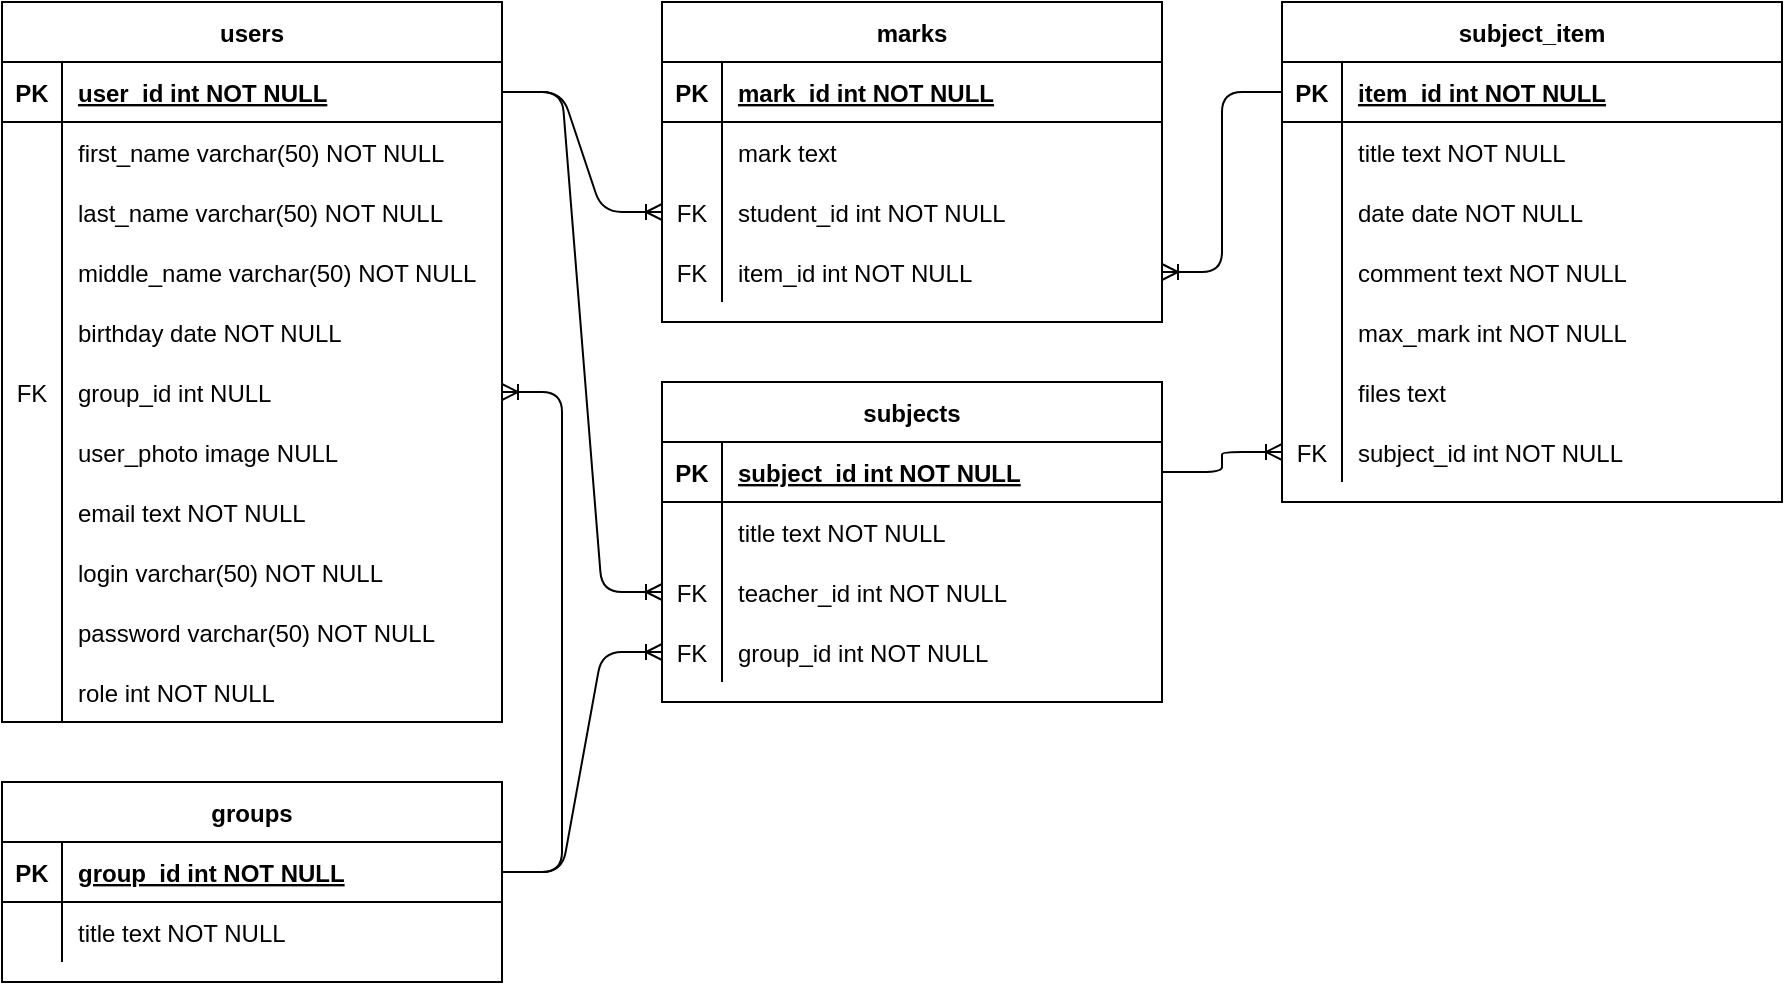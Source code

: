 <mxfile version="13.9.9" type="device"><diagram id="R2lEEEUBdFMjLlhIrx00" name="Page-1"><mxGraphModel dx="792" dy="751" grid="1" gridSize="10" guides="1" tooltips="1" connect="1" arrows="1" fold="1" page="1" pageScale="1" pageWidth="850" pageHeight="1100" math="0" shadow="0" extFonts="Permanent Marker^https://fonts.googleapis.com/css?family=Permanent+Marker"><root><mxCell id="0"/><mxCell id="1" parent="0"/><mxCell id="C-vyLk0tnHw3VtMMgP7b-2" value="groups" style="shape=table;startSize=30;container=1;collapsible=1;childLayout=tableLayout;fixedRows=1;rowLines=0;fontStyle=1;align=center;resizeLast=1;" parent="1" vertex="1"><mxGeometry x="120" y="510" width="250" height="100" as="geometry"/></mxCell><mxCell id="C-vyLk0tnHw3VtMMgP7b-3" value="" style="shape=partialRectangle;collapsible=0;dropTarget=0;pointerEvents=0;fillColor=none;points=[[0,0.5],[1,0.5]];portConstraint=eastwest;top=0;left=0;right=0;bottom=1;" parent="C-vyLk0tnHw3VtMMgP7b-2" vertex="1"><mxGeometry y="30" width="250" height="30" as="geometry"/></mxCell><mxCell id="C-vyLk0tnHw3VtMMgP7b-4" value="PK" style="shape=partialRectangle;overflow=hidden;connectable=0;fillColor=none;top=0;left=0;bottom=0;right=0;fontStyle=1;" parent="C-vyLk0tnHw3VtMMgP7b-3" vertex="1"><mxGeometry width="30" height="30" as="geometry"/></mxCell><mxCell id="C-vyLk0tnHw3VtMMgP7b-5" value="group_id int NOT NULL " style="shape=partialRectangle;overflow=hidden;connectable=0;fillColor=none;top=0;left=0;bottom=0;right=0;align=left;spacingLeft=6;fontStyle=5;" parent="C-vyLk0tnHw3VtMMgP7b-3" vertex="1"><mxGeometry x="30" width="220" height="30" as="geometry"/></mxCell><mxCell id="C-vyLk0tnHw3VtMMgP7b-6" value="" style="shape=partialRectangle;collapsible=0;dropTarget=0;pointerEvents=0;fillColor=none;points=[[0,0.5],[1,0.5]];portConstraint=eastwest;top=0;left=0;right=0;bottom=0;" parent="C-vyLk0tnHw3VtMMgP7b-2" vertex="1"><mxGeometry y="60" width="250" height="30" as="geometry"/></mxCell><mxCell id="C-vyLk0tnHw3VtMMgP7b-7" value="" style="shape=partialRectangle;overflow=hidden;connectable=0;fillColor=none;top=0;left=0;bottom=0;right=0;" parent="C-vyLk0tnHw3VtMMgP7b-6" vertex="1"><mxGeometry width="30" height="30" as="geometry"/></mxCell><mxCell id="C-vyLk0tnHw3VtMMgP7b-8" value="title text NOT NULL" style="shape=partialRectangle;overflow=hidden;connectable=0;fillColor=none;top=0;left=0;bottom=0;right=0;align=left;spacingLeft=6;" parent="C-vyLk0tnHw3VtMMgP7b-6" vertex="1"><mxGeometry x="30" width="220" height="30" as="geometry"/></mxCell><mxCell id="C-vyLk0tnHw3VtMMgP7b-13" value="subjects" style="shape=table;startSize=30;container=1;collapsible=1;childLayout=tableLayout;fixedRows=1;rowLines=0;fontStyle=1;align=center;resizeLast=1;" parent="1" vertex="1"><mxGeometry x="450" y="310" width="250" height="160" as="geometry"/></mxCell><mxCell id="C-vyLk0tnHw3VtMMgP7b-14" value="" style="shape=partialRectangle;collapsible=0;dropTarget=0;pointerEvents=0;fillColor=none;points=[[0,0.5],[1,0.5]];portConstraint=eastwest;top=0;left=0;right=0;bottom=1;" parent="C-vyLk0tnHw3VtMMgP7b-13" vertex="1"><mxGeometry y="30" width="250" height="30" as="geometry"/></mxCell><mxCell id="C-vyLk0tnHw3VtMMgP7b-15" value="PK" style="shape=partialRectangle;overflow=hidden;connectable=0;fillColor=none;top=0;left=0;bottom=0;right=0;fontStyle=1;" parent="C-vyLk0tnHw3VtMMgP7b-14" vertex="1"><mxGeometry width="30" height="30" as="geometry"/></mxCell><mxCell id="C-vyLk0tnHw3VtMMgP7b-16" value="subject_id int NOT NULL " style="shape=partialRectangle;overflow=hidden;connectable=0;fillColor=none;top=0;left=0;bottom=0;right=0;align=left;spacingLeft=6;fontStyle=5;" parent="C-vyLk0tnHw3VtMMgP7b-14" vertex="1"><mxGeometry x="30" width="220" height="30" as="geometry"/></mxCell><mxCell id="C-vyLk0tnHw3VtMMgP7b-17" value="" style="shape=partialRectangle;collapsible=0;dropTarget=0;pointerEvents=0;fillColor=none;points=[[0,0.5],[1,0.5]];portConstraint=eastwest;top=0;left=0;right=0;bottom=0;" parent="C-vyLk0tnHw3VtMMgP7b-13" vertex="1"><mxGeometry y="60" width="250" height="30" as="geometry"/></mxCell><mxCell id="C-vyLk0tnHw3VtMMgP7b-18" value="" style="shape=partialRectangle;overflow=hidden;connectable=0;fillColor=none;top=0;left=0;bottom=0;right=0;" parent="C-vyLk0tnHw3VtMMgP7b-17" vertex="1"><mxGeometry width="30" height="30" as="geometry"/></mxCell><mxCell id="C-vyLk0tnHw3VtMMgP7b-19" value="title text NOT NULL" style="shape=partialRectangle;overflow=hidden;connectable=0;fillColor=none;top=0;left=0;bottom=0;right=0;align=left;spacingLeft=6;" parent="C-vyLk0tnHw3VtMMgP7b-17" vertex="1"><mxGeometry x="30" width="220" height="30" as="geometry"/></mxCell><mxCell id="C-vyLk0tnHw3VtMMgP7b-20" value="" style="shape=partialRectangle;collapsible=0;dropTarget=0;pointerEvents=0;fillColor=none;points=[[0,0.5],[1,0.5]];portConstraint=eastwest;top=0;left=0;right=0;bottom=0;" parent="C-vyLk0tnHw3VtMMgP7b-13" vertex="1"><mxGeometry y="90" width="250" height="30" as="geometry"/></mxCell><mxCell id="C-vyLk0tnHw3VtMMgP7b-21" value="FK" style="shape=partialRectangle;overflow=hidden;connectable=0;fillColor=none;top=0;left=0;bottom=0;right=0;" parent="C-vyLk0tnHw3VtMMgP7b-20" vertex="1"><mxGeometry width="30" height="30" as="geometry"/></mxCell><mxCell id="C-vyLk0tnHw3VtMMgP7b-22" value="teacher_id int NOT NULL" style="shape=partialRectangle;overflow=hidden;connectable=0;fillColor=none;top=0;left=0;bottom=0;right=0;align=left;spacingLeft=6;" parent="C-vyLk0tnHw3VtMMgP7b-20" vertex="1"><mxGeometry x="30" width="220" height="30" as="geometry"/></mxCell><mxCell id="s-A3LSUBnuDLn5g1_LWY-44" value="" style="shape=partialRectangle;collapsible=0;dropTarget=0;pointerEvents=0;fillColor=none;top=0;left=0;bottom=0;right=0;points=[[0,0.5],[1,0.5]];portConstraint=eastwest;" parent="C-vyLk0tnHw3VtMMgP7b-13" vertex="1"><mxGeometry y="120" width="250" height="30" as="geometry"/></mxCell><mxCell id="s-A3LSUBnuDLn5g1_LWY-45" value="FK" style="shape=partialRectangle;connectable=0;fillColor=none;top=0;left=0;bottom=0;right=0;editable=1;overflow=hidden;" parent="s-A3LSUBnuDLn5g1_LWY-44" vertex="1"><mxGeometry width="30" height="30" as="geometry"/></mxCell><mxCell id="s-A3LSUBnuDLn5g1_LWY-46" value="group_id int NOT NULL" style="shape=partialRectangle;connectable=0;fillColor=none;top=0;left=0;bottom=0;right=0;align=left;spacingLeft=6;overflow=hidden;" parent="s-A3LSUBnuDLn5g1_LWY-44" vertex="1"><mxGeometry x="30" width="220" height="30" as="geometry"/></mxCell><mxCell id="C-vyLk0tnHw3VtMMgP7b-23" value="users" style="shape=table;startSize=30;container=1;collapsible=1;childLayout=tableLayout;fixedRows=1;rowLines=0;fontStyle=1;align=center;resizeLast=1;" parent="1" vertex="1"><mxGeometry x="120" y="120" width="250" height="360" as="geometry"><mxRectangle x="120" y="120" width="60" height="30" as="alternateBounds"/></mxGeometry></mxCell><mxCell id="C-vyLk0tnHw3VtMMgP7b-24" value="" style="shape=partialRectangle;collapsible=0;dropTarget=0;pointerEvents=0;fillColor=none;points=[[0,0.5],[1,0.5]];portConstraint=eastwest;top=0;left=0;right=0;bottom=1;" parent="C-vyLk0tnHw3VtMMgP7b-23" vertex="1"><mxGeometry y="30" width="250" height="30" as="geometry"/></mxCell><mxCell id="C-vyLk0tnHw3VtMMgP7b-25" value="PK" style="shape=partialRectangle;overflow=hidden;connectable=0;fillColor=none;top=0;left=0;bottom=0;right=0;fontStyle=1;" parent="C-vyLk0tnHw3VtMMgP7b-24" vertex="1"><mxGeometry width="30" height="30" as="geometry"/></mxCell><mxCell id="C-vyLk0tnHw3VtMMgP7b-26" value="user_id int NOT NULL" style="shape=partialRectangle;overflow=hidden;connectable=0;fillColor=none;top=0;left=0;bottom=0;right=0;align=left;spacingLeft=6;fontStyle=5;" parent="C-vyLk0tnHw3VtMMgP7b-24" vertex="1"><mxGeometry x="30" width="220" height="30" as="geometry"/></mxCell><mxCell id="C-vyLk0tnHw3VtMMgP7b-27" value="" style="shape=partialRectangle;collapsible=0;dropTarget=0;pointerEvents=0;fillColor=none;points=[[0,0.5],[1,0.5]];portConstraint=eastwest;top=0;left=0;right=0;bottom=0;" parent="C-vyLk0tnHw3VtMMgP7b-23" vertex="1"><mxGeometry y="60" width="250" height="30" as="geometry"/></mxCell><mxCell id="C-vyLk0tnHw3VtMMgP7b-28" value="" style="shape=partialRectangle;overflow=hidden;connectable=0;fillColor=none;top=0;left=0;bottom=0;right=0;" parent="C-vyLk0tnHw3VtMMgP7b-27" vertex="1"><mxGeometry width="30" height="30" as="geometry"/></mxCell><mxCell id="C-vyLk0tnHw3VtMMgP7b-29" value="first_name varchar(50) NOT NULL" style="shape=partialRectangle;overflow=hidden;connectable=0;fillColor=none;top=0;left=0;bottom=0;right=0;align=left;spacingLeft=6;" parent="C-vyLk0tnHw3VtMMgP7b-27" vertex="1"><mxGeometry x="30" width="220" height="30" as="geometry"/></mxCell><mxCell id="s-A3LSUBnuDLn5g1_LWY-13" value="" style="shape=partialRectangle;collapsible=0;dropTarget=0;pointerEvents=0;fillColor=none;top=0;left=0;bottom=0;right=0;points=[[0,0.5],[1,0.5]];portConstraint=eastwest;" parent="C-vyLk0tnHw3VtMMgP7b-23" vertex="1"><mxGeometry y="90" width="250" height="30" as="geometry"/></mxCell><mxCell id="s-A3LSUBnuDLn5g1_LWY-14" value="" style="shape=partialRectangle;connectable=0;fillColor=none;top=0;left=0;bottom=0;right=0;editable=1;overflow=hidden;" parent="s-A3LSUBnuDLn5g1_LWY-13" vertex="1"><mxGeometry width="30" height="30" as="geometry"/></mxCell><mxCell id="s-A3LSUBnuDLn5g1_LWY-15" value="last_name varchar(50) NOT NULL" style="shape=partialRectangle;connectable=0;fillColor=none;top=0;left=0;bottom=0;right=0;align=left;spacingLeft=6;overflow=hidden;" parent="s-A3LSUBnuDLn5g1_LWY-13" vertex="1"><mxGeometry x="30" width="220" height="30" as="geometry"/></mxCell><mxCell id="s-A3LSUBnuDLn5g1_LWY-16" value="" style="shape=partialRectangle;collapsible=0;dropTarget=0;pointerEvents=0;fillColor=none;top=0;left=0;bottom=0;right=0;points=[[0,0.5],[1,0.5]];portConstraint=eastwest;" parent="C-vyLk0tnHw3VtMMgP7b-23" vertex="1"><mxGeometry y="120" width="250" height="30" as="geometry"/></mxCell><mxCell id="s-A3LSUBnuDLn5g1_LWY-17" value="" style="shape=partialRectangle;connectable=0;fillColor=none;top=0;left=0;bottom=0;right=0;editable=1;overflow=hidden;" parent="s-A3LSUBnuDLn5g1_LWY-16" vertex="1"><mxGeometry width="30" height="30" as="geometry"/></mxCell><mxCell id="s-A3LSUBnuDLn5g1_LWY-18" value="middle_name varchar(50) NOT NULL" style="shape=partialRectangle;connectable=0;fillColor=none;top=0;left=0;bottom=0;right=0;align=left;spacingLeft=6;overflow=hidden;" parent="s-A3LSUBnuDLn5g1_LWY-16" vertex="1"><mxGeometry x="30" width="220" height="30" as="geometry"/></mxCell><mxCell id="s-A3LSUBnuDLn5g1_LWY-19" value="" style="shape=partialRectangle;collapsible=0;dropTarget=0;pointerEvents=0;fillColor=none;top=0;left=0;bottom=0;right=0;points=[[0,0.5],[1,0.5]];portConstraint=eastwest;" parent="C-vyLk0tnHw3VtMMgP7b-23" vertex="1"><mxGeometry y="150" width="250" height="30" as="geometry"/></mxCell><mxCell id="s-A3LSUBnuDLn5g1_LWY-20" value="" style="shape=partialRectangle;connectable=0;fillColor=none;top=0;left=0;bottom=0;right=0;editable=1;overflow=hidden;" parent="s-A3LSUBnuDLn5g1_LWY-19" vertex="1"><mxGeometry width="30" height="30" as="geometry"/></mxCell><mxCell id="s-A3LSUBnuDLn5g1_LWY-21" value="birthday date NOT NULL" style="shape=partialRectangle;connectable=0;fillColor=none;top=0;left=0;bottom=0;right=0;align=left;spacingLeft=6;overflow=hidden;" parent="s-A3LSUBnuDLn5g1_LWY-19" vertex="1"><mxGeometry x="30" width="220" height="30" as="geometry"/></mxCell><mxCell id="s-A3LSUBnuDLn5g1_LWY-22" value="" style="shape=partialRectangle;collapsible=0;dropTarget=0;pointerEvents=0;fillColor=none;top=0;left=0;bottom=0;right=0;points=[[0,0.5],[1,0.5]];portConstraint=eastwest;" parent="C-vyLk0tnHw3VtMMgP7b-23" vertex="1"><mxGeometry y="180" width="250" height="30" as="geometry"/></mxCell><mxCell id="s-A3LSUBnuDLn5g1_LWY-23" value="FK" style="shape=partialRectangle;connectable=0;fillColor=none;top=0;left=0;bottom=0;right=0;editable=1;overflow=hidden;" parent="s-A3LSUBnuDLn5g1_LWY-22" vertex="1"><mxGeometry width="30" height="30" as="geometry"/></mxCell><mxCell id="s-A3LSUBnuDLn5g1_LWY-24" value="group_id int NULL" style="shape=partialRectangle;connectable=0;fillColor=none;top=0;left=0;bottom=0;right=0;align=left;spacingLeft=6;overflow=hidden;" parent="s-A3LSUBnuDLn5g1_LWY-22" vertex="1"><mxGeometry x="30" width="220" height="30" as="geometry"/></mxCell><mxCell id="s-A3LSUBnuDLn5g1_LWY-29" value="" style="shape=partialRectangle;collapsible=0;dropTarget=0;pointerEvents=0;fillColor=none;top=0;left=0;bottom=0;right=0;points=[[0,0.5],[1,0.5]];portConstraint=eastwest;" parent="C-vyLk0tnHw3VtMMgP7b-23" vertex="1"><mxGeometry y="210" width="250" height="30" as="geometry"/></mxCell><mxCell id="s-A3LSUBnuDLn5g1_LWY-30" value="" style="shape=partialRectangle;connectable=0;fillColor=none;top=0;left=0;bottom=0;right=0;editable=1;overflow=hidden;" parent="s-A3LSUBnuDLn5g1_LWY-29" vertex="1"><mxGeometry width="30" height="30" as="geometry"/></mxCell><mxCell id="s-A3LSUBnuDLn5g1_LWY-31" value="user_photo image NULL" style="shape=partialRectangle;connectable=0;fillColor=none;top=0;left=0;bottom=0;right=0;align=left;spacingLeft=6;overflow=hidden;" parent="s-A3LSUBnuDLn5g1_LWY-29" vertex="1"><mxGeometry x="30" width="220" height="30" as="geometry"/></mxCell><mxCell id="s-A3LSUBnuDLn5g1_LWY-32" value="" style="shape=partialRectangle;collapsible=0;dropTarget=0;pointerEvents=0;fillColor=none;top=0;left=0;bottom=0;right=0;points=[[0,0.5],[1,0.5]];portConstraint=eastwest;" parent="C-vyLk0tnHw3VtMMgP7b-23" vertex="1"><mxGeometry y="240" width="250" height="30" as="geometry"/></mxCell><mxCell id="s-A3LSUBnuDLn5g1_LWY-33" value="" style="shape=partialRectangle;connectable=0;fillColor=none;top=0;left=0;bottom=0;right=0;editable=1;overflow=hidden;" parent="s-A3LSUBnuDLn5g1_LWY-32" vertex="1"><mxGeometry width="30" height="30" as="geometry"/></mxCell><mxCell id="s-A3LSUBnuDLn5g1_LWY-34" value="email text NOT NULL" style="shape=partialRectangle;connectable=0;fillColor=none;top=0;left=0;bottom=0;right=0;align=left;spacingLeft=6;overflow=hidden;" parent="s-A3LSUBnuDLn5g1_LWY-32" vertex="1"><mxGeometry x="30" width="220" height="30" as="geometry"/></mxCell><mxCell id="s-A3LSUBnuDLn5g1_LWY-35" value="" style="shape=partialRectangle;collapsible=0;dropTarget=0;pointerEvents=0;fillColor=none;top=0;left=0;bottom=0;right=0;points=[[0,0.5],[1,0.5]];portConstraint=eastwest;" parent="C-vyLk0tnHw3VtMMgP7b-23" vertex="1"><mxGeometry y="270" width="250" height="30" as="geometry"/></mxCell><mxCell id="s-A3LSUBnuDLn5g1_LWY-36" value="" style="shape=partialRectangle;connectable=0;fillColor=none;top=0;left=0;bottom=0;right=0;editable=1;overflow=hidden;" parent="s-A3LSUBnuDLn5g1_LWY-35" vertex="1"><mxGeometry width="30" height="30" as="geometry"/></mxCell><mxCell id="s-A3LSUBnuDLn5g1_LWY-37" value="login varchar(50) NOT NULL" style="shape=partialRectangle;connectable=0;fillColor=none;top=0;left=0;bottom=0;right=0;align=left;spacingLeft=6;overflow=hidden;" parent="s-A3LSUBnuDLn5g1_LWY-35" vertex="1"><mxGeometry x="30" width="220" height="30" as="geometry"/></mxCell><mxCell id="s-A3LSUBnuDLn5g1_LWY-38" value="" style="shape=partialRectangle;collapsible=0;dropTarget=0;pointerEvents=0;fillColor=none;top=0;left=0;bottom=0;right=0;points=[[0,0.5],[1,0.5]];portConstraint=eastwest;" parent="C-vyLk0tnHw3VtMMgP7b-23" vertex="1"><mxGeometry y="300" width="250" height="30" as="geometry"/></mxCell><mxCell id="s-A3LSUBnuDLn5g1_LWY-39" value="" style="shape=partialRectangle;connectable=0;fillColor=none;top=0;left=0;bottom=0;right=0;editable=1;overflow=hidden;" parent="s-A3LSUBnuDLn5g1_LWY-38" vertex="1"><mxGeometry width="30" height="30" as="geometry"/></mxCell><mxCell id="s-A3LSUBnuDLn5g1_LWY-40" value="password varchar(50) NOT NULL" style="shape=partialRectangle;connectable=0;fillColor=none;top=0;left=0;bottom=0;right=0;align=left;spacingLeft=6;overflow=hidden;" parent="s-A3LSUBnuDLn5g1_LWY-38" vertex="1"><mxGeometry x="30" width="220" height="30" as="geometry"/></mxCell><mxCell id="s-A3LSUBnuDLn5g1_LWY-41" value="" style="shape=partialRectangle;collapsible=0;dropTarget=0;pointerEvents=0;fillColor=none;top=0;left=0;bottom=0;right=0;points=[[0,0.5],[1,0.5]];portConstraint=eastwest;" parent="C-vyLk0tnHw3VtMMgP7b-23" vertex="1"><mxGeometry y="330" width="250" height="30" as="geometry"/></mxCell><mxCell id="s-A3LSUBnuDLn5g1_LWY-42" value="" style="shape=partialRectangle;connectable=0;fillColor=none;top=0;left=0;bottom=0;right=0;editable=1;overflow=hidden;" parent="s-A3LSUBnuDLn5g1_LWY-41" vertex="1"><mxGeometry width="30" height="30" as="geometry"/></mxCell><mxCell id="s-A3LSUBnuDLn5g1_LWY-43" value="role int NOT NULL" style="shape=partialRectangle;connectable=0;fillColor=none;top=0;left=0;bottom=0;right=0;align=left;spacingLeft=6;overflow=hidden;" parent="s-A3LSUBnuDLn5g1_LWY-41" vertex="1"><mxGeometry x="30" width="220" height="30" as="geometry"/></mxCell><mxCell id="s-A3LSUBnuDLn5g1_LWY-47" value="subject_item" style="shape=table;startSize=30;container=1;collapsible=1;childLayout=tableLayout;fixedRows=1;rowLines=0;fontStyle=1;align=center;resizeLast=1;" parent="1" vertex="1"><mxGeometry x="760" y="120" width="250" height="250" as="geometry"/></mxCell><mxCell id="s-A3LSUBnuDLn5g1_LWY-48" value="" style="shape=partialRectangle;collapsible=0;dropTarget=0;pointerEvents=0;fillColor=none;top=0;left=0;bottom=1;right=0;points=[[0,0.5],[1,0.5]];portConstraint=eastwest;" parent="s-A3LSUBnuDLn5g1_LWY-47" vertex="1"><mxGeometry y="30" width="250" height="30" as="geometry"/></mxCell><mxCell id="s-A3LSUBnuDLn5g1_LWY-49" value="PK" style="shape=partialRectangle;connectable=0;fillColor=none;top=0;left=0;bottom=0;right=0;fontStyle=1;overflow=hidden;" parent="s-A3LSUBnuDLn5g1_LWY-48" vertex="1"><mxGeometry width="30" height="30" as="geometry"/></mxCell><mxCell id="s-A3LSUBnuDLn5g1_LWY-50" value="item_id int NOT NULL" style="shape=partialRectangle;connectable=0;fillColor=none;top=0;left=0;bottom=0;right=0;align=left;spacingLeft=6;fontStyle=5;overflow=hidden;" parent="s-A3LSUBnuDLn5g1_LWY-48" vertex="1"><mxGeometry x="30" width="220" height="30" as="geometry"/></mxCell><mxCell id="s-A3LSUBnuDLn5g1_LWY-51" value="" style="shape=partialRectangle;collapsible=0;dropTarget=0;pointerEvents=0;fillColor=none;top=0;left=0;bottom=0;right=0;points=[[0,0.5],[1,0.5]];portConstraint=eastwest;" parent="s-A3LSUBnuDLn5g1_LWY-47" vertex="1"><mxGeometry y="60" width="250" height="30" as="geometry"/></mxCell><mxCell id="s-A3LSUBnuDLn5g1_LWY-52" value="" style="shape=partialRectangle;connectable=0;fillColor=none;top=0;left=0;bottom=0;right=0;editable=1;overflow=hidden;" parent="s-A3LSUBnuDLn5g1_LWY-51" vertex="1"><mxGeometry width="30" height="30" as="geometry"/></mxCell><mxCell id="s-A3LSUBnuDLn5g1_LWY-53" value="title text NOT NULL" style="shape=partialRectangle;connectable=0;fillColor=none;top=0;left=0;bottom=0;right=0;align=left;spacingLeft=6;overflow=hidden;" parent="s-A3LSUBnuDLn5g1_LWY-51" vertex="1"><mxGeometry x="30" width="220" height="30" as="geometry"/></mxCell><mxCell id="s-A3LSUBnuDLn5g1_LWY-54" value="" style="shape=partialRectangle;collapsible=0;dropTarget=0;pointerEvents=0;fillColor=none;top=0;left=0;bottom=0;right=0;points=[[0,0.5],[1,0.5]];portConstraint=eastwest;" parent="s-A3LSUBnuDLn5g1_LWY-47" vertex="1"><mxGeometry y="90" width="250" height="30" as="geometry"/></mxCell><mxCell id="s-A3LSUBnuDLn5g1_LWY-55" value="" style="shape=partialRectangle;connectable=0;fillColor=none;top=0;left=0;bottom=0;right=0;editable=1;overflow=hidden;" parent="s-A3LSUBnuDLn5g1_LWY-54" vertex="1"><mxGeometry width="30" height="30" as="geometry"/></mxCell><mxCell id="s-A3LSUBnuDLn5g1_LWY-56" value="date date NOT NULL" style="shape=partialRectangle;connectable=0;fillColor=none;top=0;left=0;bottom=0;right=0;align=left;spacingLeft=6;overflow=hidden;" parent="s-A3LSUBnuDLn5g1_LWY-54" vertex="1"><mxGeometry x="30" width="220" height="30" as="geometry"/></mxCell><mxCell id="s-A3LSUBnuDLn5g1_LWY-57" value="" style="shape=partialRectangle;collapsible=0;dropTarget=0;pointerEvents=0;fillColor=none;top=0;left=0;bottom=0;right=0;points=[[0,0.5],[1,0.5]];portConstraint=eastwest;" parent="s-A3LSUBnuDLn5g1_LWY-47" vertex="1"><mxGeometry y="120" width="250" height="30" as="geometry"/></mxCell><mxCell id="s-A3LSUBnuDLn5g1_LWY-58" value="" style="shape=partialRectangle;connectable=0;fillColor=none;top=0;left=0;bottom=0;right=0;editable=1;overflow=hidden;" parent="s-A3LSUBnuDLn5g1_LWY-57" vertex="1"><mxGeometry width="30" height="30" as="geometry"/></mxCell><mxCell id="s-A3LSUBnuDLn5g1_LWY-59" value="comment text NOT NULL" style="shape=partialRectangle;connectable=0;fillColor=none;top=0;left=0;bottom=0;right=0;align=left;spacingLeft=6;overflow=hidden;" parent="s-A3LSUBnuDLn5g1_LWY-57" vertex="1"><mxGeometry x="30" width="220" height="30" as="geometry"/></mxCell><mxCell id="s-A3LSUBnuDLn5g1_LWY-60" value="" style="shape=partialRectangle;collapsible=0;dropTarget=0;pointerEvents=0;fillColor=none;top=0;left=0;bottom=0;right=0;points=[[0,0.5],[1,0.5]];portConstraint=eastwest;" parent="s-A3LSUBnuDLn5g1_LWY-47" vertex="1"><mxGeometry y="150" width="250" height="30" as="geometry"/></mxCell><mxCell id="s-A3LSUBnuDLn5g1_LWY-61" value="" style="shape=partialRectangle;connectable=0;fillColor=none;top=0;left=0;bottom=0;right=0;editable=1;overflow=hidden;" parent="s-A3LSUBnuDLn5g1_LWY-60" vertex="1"><mxGeometry width="30" height="30" as="geometry"/></mxCell><mxCell id="s-A3LSUBnuDLn5g1_LWY-62" value="max_mark int NOT NULL" style="shape=partialRectangle;connectable=0;fillColor=none;top=0;left=0;bottom=0;right=0;align=left;spacingLeft=6;overflow=hidden;" parent="s-A3LSUBnuDLn5g1_LWY-60" vertex="1"><mxGeometry x="30" width="220" height="30" as="geometry"/></mxCell><mxCell id="s-A3LSUBnuDLn5g1_LWY-63" value="" style="shape=partialRectangle;collapsible=0;dropTarget=0;pointerEvents=0;fillColor=none;top=0;left=0;bottom=0;right=0;points=[[0,0.5],[1,0.5]];portConstraint=eastwest;" parent="s-A3LSUBnuDLn5g1_LWY-47" vertex="1"><mxGeometry y="180" width="250" height="30" as="geometry"/></mxCell><mxCell id="s-A3LSUBnuDLn5g1_LWY-64" value="" style="shape=partialRectangle;connectable=0;fillColor=none;top=0;left=0;bottom=0;right=0;editable=1;overflow=hidden;" parent="s-A3LSUBnuDLn5g1_LWY-63" vertex="1"><mxGeometry width="30" height="30" as="geometry"/></mxCell><mxCell id="s-A3LSUBnuDLn5g1_LWY-65" value="files text" style="shape=partialRectangle;connectable=0;fillColor=none;top=0;left=0;bottom=0;right=0;align=left;spacingLeft=6;overflow=hidden;" parent="s-A3LSUBnuDLn5g1_LWY-63" vertex="1"><mxGeometry x="30" width="220" height="30" as="geometry"/></mxCell><mxCell id="s-A3LSUBnuDLn5g1_LWY-66" value="" style="shape=partialRectangle;collapsible=0;dropTarget=0;pointerEvents=0;fillColor=none;top=0;left=0;bottom=0;right=0;points=[[0,0.5],[1,0.5]];portConstraint=eastwest;" parent="s-A3LSUBnuDLn5g1_LWY-47" vertex="1"><mxGeometry y="210" width="250" height="30" as="geometry"/></mxCell><mxCell id="s-A3LSUBnuDLn5g1_LWY-67" value="FK" style="shape=partialRectangle;connectable=0;fillColor=none;top=0;left=0;bottom=0;right=0;editable=1;overflow=hidden;" parent="s-A3LSUBnuDLn5g1_LWY-66" vertex="1"><mxGeometry width="30" height="30" as="geometry"/></mxCell><mxCell id="s-A3LSUBnuDLn5g1_LWY-68" value="subject_id int NOT NULL" style="shape=partialRectangle;connectable=0;fillColor=none;top=0;left=0;bottom=0;right=0;align=left;spacingLeft=6;overflow=hidden;" parent="s-A3LSUBnuDLn5g1_LWY-66" vertex="1"><mxGeometry x="30" width="220" height="30" as="geometry"/></mxCell><mxCell id="s-A3LSUBnuDLn5g1_LWY-69" value="marks" style="shape=table;startSize=30;container=1;collapsible=1;childLayout=tableLayout;fixedRows=1;rowLines=0;fontStyle=1;align=center;resizeLast=1;" parent="1" vertex="1"><mxGeometry x="450" y="120" width="250" height="160" as="geometry"/></mxCell><mxCell id="s-A3LSUBnuDLn5g1_LWY-70" value="" style="shape=partialRectangle;collapsible=0;dropTarget=0;pointerEvents=0;fillColor=none;top=0;left=0;bottom=1;right=0;points=[[0,0.5],[1,0.5]];portConstraint=eastwest;" parent="s-A3LSUBnuDLn5g1_LWY-69" vertex="1"><mxGeometry y="30" width="250" height="30" as="geometry"/></mxCell><mxCell id="s-A3LSUBnuDLn5g1_LWY-71" value="PK" style="shape=partialRectangle;connectable=0;fillColor=none;top=0;left=0;bottom=0;right=0;fontStyle=1;overflow=hidden;" parent="s-A3LSUBnuDLn5g1_LWY-70" vertex="1"><mxGeometry width="30" height="30" as="geometry"/></mxCell><mxCell id="s-A3LSUBnuDLn5g1_LWY-72" value="mark_id int NOT NULL" style="shape=partialRectangle;connectable=0;fillColor=none;top=0;left=0;bottom=0;right=0;align=left;spacingLeft=6;fontStyle=5;overflow=hidden;" parent="s-A3LSUBnuDLn5g1_LWY-70" vertex="1"><mxGeometry x="30" width="220" height="30" as="geometry"/></mxCell><mxCell id="s-A3LSUBnuDLn5g1_LWY-73" value="" style="shape=partialRectangle;collapsible=0;dropTarget=0;pointerEvents=0;fillColor=none;top=0;left=0;bottom=0;right=0;points=[[0,0.5],[1,0.5]];portConstraint=eastwest;" parent="s-A3LSUBnuDLn5g1_LWY-69" vertex="1"><mxGeometry y="60" width="250" height="30" as="geometry"/></mxCell><mxCell id="s-A3LSUBnuDLn5g1_LWY-74" value="" style="shape=partialRectangle;connectable=0;fillColor=none;top=0;left=0;bottom=0;right=0;editable=1;overflow=hidden;" parent="s-A3LSUBnuDLn5g1_LWY-73" vertex="1"><mxGeometry width="30" height="30" as="geometry"/></mxCell><mxCell id="s-A3LSUBnuDLn5g1_LWY-75" value="mark text" style="shape=partialRectangle;connectable=0;fillColor=none;top=0;left=0;bottom=0;right=0;align=left;spacingLeft=6;overflow=hidden;" parent="s-A3LSUBnuDLn5g1_LWY-73" vertex="1"><mxGeometry x="30" width="220" height="30" as="geometry"/></mxCell><mxCell id="s-A3LSUBnuDLn5g1_LWY-76" value="" style="shape=partialRectangle;collapsible=0;dropTarget=0;pointerEvents=0;fillColor=none;top=0;left=0;bottom=0;right=0;points=[[0,0.5],[1,0.5]];portConstraint=eastwest;" parent="s-A3LSUBnuDLn5g1_LWY-69" vertex="1"><mxGeometry y="90" width="250" height="30" as="geometry"/></mxCell><mxCell id="s-A3LSUBnuDLn5g1_LWY-77" value="FK" style="shape=partialRectangle;connectable=0;fillColor=none;top=0;left=0;bottom=0;right=0;editable=1;overflow=hidden;" parent="s-A3LSUBnuDLn5g1_LWY-76" vertex="1"><mxGeometry width="30" height="30" as="geometry"/></mxCell><mxCell id="s-A3LSUBnuDLn5g1_LWY-78" value="student_id int NOT NULL" style="shape=partialRectangle;connectable=0;fillColor=none;top=0;left=0;bottom=0;right=0;align=left;spacingLeft=6;overflow=hidden;" parent="s-A3LSUBnuDLn5g1_LWY-76" vertex="1"><mxGeometry x="30" width="220" height="30" as="geometry"/></mxCell><mxCell id="s-A3LSUBnuDLn5g1_LWY-79" value="" style="shape=partialRectangle;collapsible=0;dropTarget=0;pointerEvents=0;fillColor=none;top=0;left=0;bottom=0;right=0;points=[[0,0.5],[1,0.5]];portConstraint=eastwest;" parent="s-A3LSUBnuDLn5g1_LWY-69" vertex="1"><mxGeometry y="120" width="250" height="30" as="geometry"/></mxCell><mxCell id="s-A3LSUBnuDLn5g1_LWY-80" value="FK" style="shape=partialRectangle;connectable=0;fillColor=none;top=0;left=0;bottom=0;right=0;editable=1;overflow=hidden;" parent="s-A3LSUBnuDLn5g1_LWY-79" vertex="1"><mxGeometry width="30" height="30" as="geometry"/></mxCell><mxCell id="s-A3LSUBnuDLn5g1_LWY-81" value="item_id int NOT NULL" style="shape=partialRectangle;connectable=0;fillColor=none;top=0;left=0;bottom=0;right=0;align=left;spacingLeft=6;overflow=hidden;" parent="s-A3LSUBnuDLn5g1_LWY-79" vertex="1"><mxGeometry x="30" width="220" height="30" as="geometry"/></mxCell><mxCell id="s-A3LSUBnuDLn5g1_LWY-83" value="" style="edgeStyle=entityRelationEdgeStyle;fontSize=12;html=1;endArrow=ERoneToMany;exitX=1;exitY=0.5;exitDx=0;exitDy=0;entryX=0;entryY=0.5;entryDx=0;entryDy=0;" parent="1" source="C-vyLk0tnHw3VtMMgP7b-24" target="C-vyLk0tnHw3VtMMgP7b-20" edge="1"><mxGeometry width="100" height="100" relative="1" as="geometry"><mxPoint x="730" y="500" as="sourcePoint"/><mxPoint x="830" y="400" as="targetPoint"/></mxGeometry></mxCell><mxCell id="s-A3LSUBnuDLn5g1_LWY-87" value="" style="edgeStyle=entityRelationEdgeStyle;fontSize=12;html=1;endArrow=ERoneToMany;entryX=1;entryY=0.5;entryDx=0;entryDy=0;exitX=0;exitY=0.5;exitDx=0;exitDy=0;" parent="1" source="s-A3LSUBnuDLn5g1_LWY-48" target="s-A3LSUBnuDLn5g1_LWY-79" edge="1"><mxGeometry width="100" height="100" relative="1" as="geometry"><mxPoint x="1010" y="165" as="sourcePoint"/><mxPoint x="840" y="550" as="targetPoint"/></mxGeometry></mxCell><mxCell id="s-A3LSUBnuDLn5g1_LWY-89" value="" style="edgeStyle=entityRelationEdgeStyle;fontSize=12;html=1;endArrow=ERoneToMany;exitX=1;exitY=0.5;exitDx=0;exitDy=0;entryX=1;entryY=0.5;entryDx=0;entryDy=0;" parent="1" source="C-vyLk0tnHw3VtMMgP7b-3" target="s-A3LSUBnuDLn5g1_LWY-22" edge="1"><mxGeometry width="100" height="100" relative="1" as="geometry"><mxPoint x="120" y="545" as="sourcePoint"/><mxPoint x="480" y="360" as="targetPoint"/></mxGeometry></mxCell><mxCell id="s-A3LSUBnuDLn5g1_LWY-90" value="" style="edgeStyle=entityRelationEdgeStyle;fontSize=12;html=1;endArrow=ERoneToMany;entryX=0;entryY=0.5;entryDx=0;entryDy=0;exitX=1;exitY=0.5;exitDx=0;exitDy=0;" parent="1" source="C-vyLk0tnHw3VtMMgP7b-24" target="s-A3LSUBnuDLn5g1_LWY-76" edge="1"><mxGeometry width="100" height="100" relative="1" as="geometry"><mxPoint x="380" y="460" as="sourcePoint"/><mxPoint x="480" y="360" as="targetPoint"/></mxGeometry></mxCell><mxCell id="s-A3LSUBnuDLn5g1_LWY-91" value="" style="edgeStyle=entityRelationEdgeStyle;fontSize=12;html=1;endArrow=ERoneToMany;exitX=1;exitY=0.5;exitDx=0;exitDy=0;entryX=0;entryY=0.5;entryDx=0;entryDy=0;" parent="1" source="C-vyLk0tnHw3VtMMgP7b-3" target="s-A3LSUBnuDLn5g1_LWY-44" edge="1"><mxGeometry width="100" height="100" relative="1" as="geometry"><mxPoint x="380" y="460" as="sourcePoint"/><mxPoint x="480" y="360" as="targetPoint"/></mxGeometry></mxCell><mxCell id="s-A3LSUBnuDLn5g1_LWY-92" value="" style="edgeStyle=entityRelationEdgeStyle;fontSize=12;html=1;endArrow=ERoneToMany;exitX=1;exitY=0.5;exitDx=0;exitDy=0;entryX=0;entryY=0.5;entryDx=0;entryDy=0;" parent="1" source="C-vyLk0tnHw3VtMMgP7b-14" target="s-A3LSUBnuDLn5g1_LWY-66" edge="1"><mxGeometry width="100" height="100" relative="1" as="geometry"><mxPoint x="710" y="690" as="sourcePoint"/><mxPoint x="1010" y="345" as="targetPoint"/></mxGeometry></mxCell></root></mxGraphModel></diagram></mxfile>